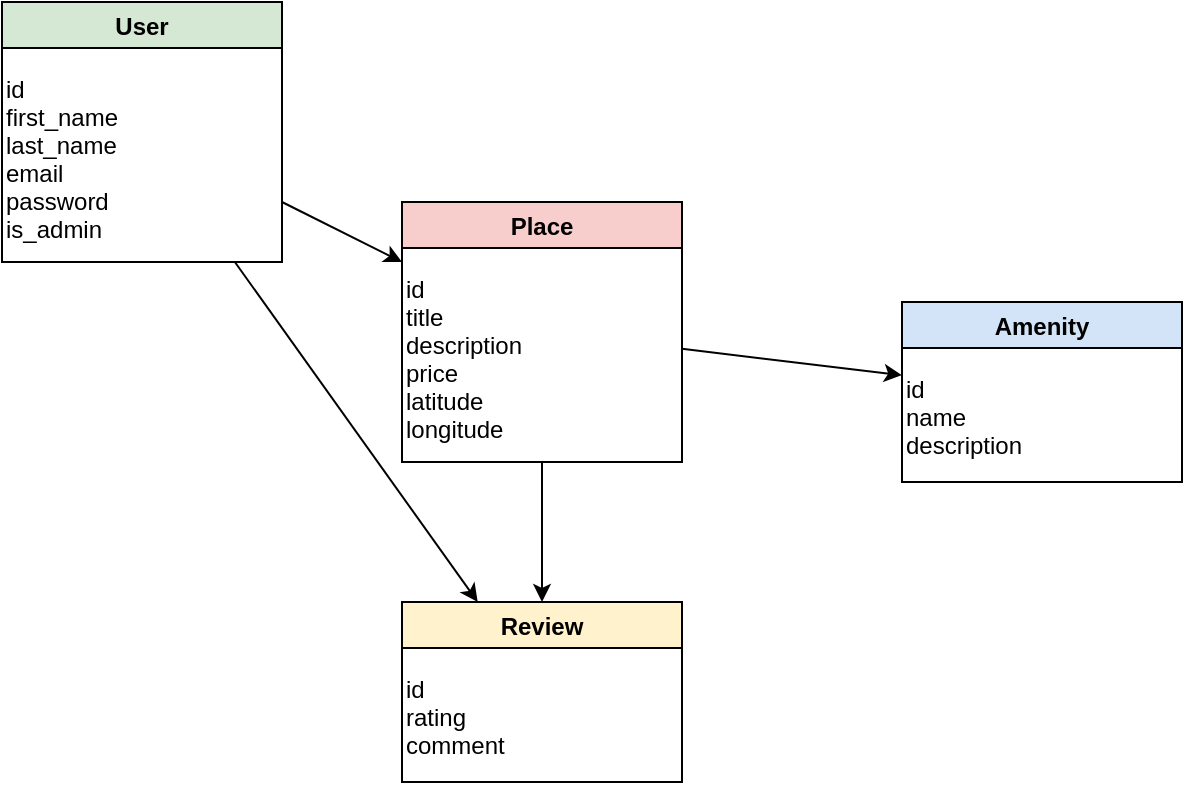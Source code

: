 <mxfile version="26.0.14">
  <diagram name="Page-1" id="tk8OsiWXybmB_zZQJ0Tz">
    <mxGraphModel dx="794" dy="446" grid="1" gridSize="10" guides="1" tooltips="1" connect="1" arrows="1" fold="1" page="1" pageScale="1" pageWidth="827" pageHeight="1169" math="0" shadow="0">
      <root>
        <mxCell id="0" />
        <mxCell id="1" parent="0" />
        <mxCell id="A_Dxcb5lRY1b_Nkblvmy-26" value="User" style="swimlane;fontStyle=1;strokeColor=#000000;fillColor=#D5E8D4;" vertex="1" parent="1">
          <mxGeometry x="480" y="330" width="140" height="130" as="geometry" />
        </mxCell>
        <mxCell id="A_Dxcb5lRY1b_Nkblvmy-27" value="id&#xa;first_name&#xa;last_name&#xa;email&#xa;password&#xa;is_admin" style="text;fontSize=12;" vertex="1" parent="A_Dxcb5lRY1b_Nkblvmy-26">
          <mxGeometry y="30" width="140" height="100" as="geometry" />
        </mxCell>
        <mxCell id="A_Dxcb5lRY1b_Nkblvmy-28" value="Place" style="swimlane;fontStyle=1;strokeColor=#000000;fillColor=#F8CECC;" vertex="1" parent="1">
          <mxGeometry x="680" y="430" width="140" height="130" as="geometry" />
        </mxCell>
        <mxCell id="A_Dxcb5lRY1b_Nkblvmy-29" value="id&#xa;title&#xa;description&#xa;price&#xa;latitude&#xa;longitude" style="text;fontSize=12;" vertex="1" parent="A_Dxcb5lRY1b_Nkblvmy-28">
          <mxGeometry y="30" width="140" height="100" as="geometry" />
        </mxCell>
        <mxCell id="A_Dxcb5lRY1b_Nkblvmy-30" value="Review" style="swimlane;fontStyle=1;strokeColor=#000000;fillColor=#FFF2CC;" vertex="1" parent="1">
          <mxGeometry x="680" y="630" width="140" height="90" as="geometry" />
        </mxCell>
        <mxCell id="A_Dxcb5lRY1b_Nkblvmy-31" value="id&#xa;rating&#xa;comment" style="text;fontSize=12;" vertex="1" parent="A_Dxcb5lRY1b_Nkblvmy-30">
          <mxGeometry y="30" width="140" height="60" as="geometry" />
        </mxCell>
        <mxCell id="A_Dxcb5lRY1b_Nkblvmy-32" value="Amenity" style="swimlane;fontStyle=1;strokeColor=#000000;fillColor=#D4E4F8;" vertex="1" parent="1">
          <mxGeometry x="930" y="480" width="140" height="90" as="geometry" />
        </mxCell>
        <mxCell id="A_Dxcb5lRY1b_Nkblvmy-33" value="id&#xa;name&#xa;description" style="text;fontSize=12;" vertex="1" parent="A_Dxcb5lRY1b_Nkblvmy-32">
          <mxGeometry y="30" width="140" height="60" as="geometry" />
        </mxCell>
        <mxCell id="A_Dxcb5lRY1b_Nkblvmy-34" edge="1" parent="1" source="A_Dxcb5lRY1b_Nkblvmy-26" target="A_Dxcb5lRY1b_Nkblvmy-28">
          <mxGeometry relative="1" as="geometry" />
        </mxCell>
        <mxCell id="A_Dxcb5lRY1b_Nkblvmy-35" edge="1" parent="1" source="A_Dxcb5lRY1b_Nkblvmy-26" target="A_Dxcb5lRY1b_Nkblvmy-30">
          <mxGeometry relative="1" as="geometry" />
        </mxCell>
        <mxCell id="A_Dxcb5lRY1b_Nkblvmy-36" edge="1" parent="1" source="A_Dxcb5lRY1b_Nkblvmy-28" target="A_Dxcb5lRY1b_Nkblvmy-30">
          <mxGeometry relative="1" as="geometry" />
        </mxCell>
        <mxCell id="A_Dxcb5lRY1b_Nkblvmy-37" edge="1" parent="1" source="A_Dxcb5lRY1b_Nkblvmy-28" target="A_Dxcb5lRY1b_Nkblvmy-32">
          <mxGeometry relative="1" as="geometry" />
        </mxCell>
      </root>
    </mxGraphModel>
  </diagram>
</mxfile>
